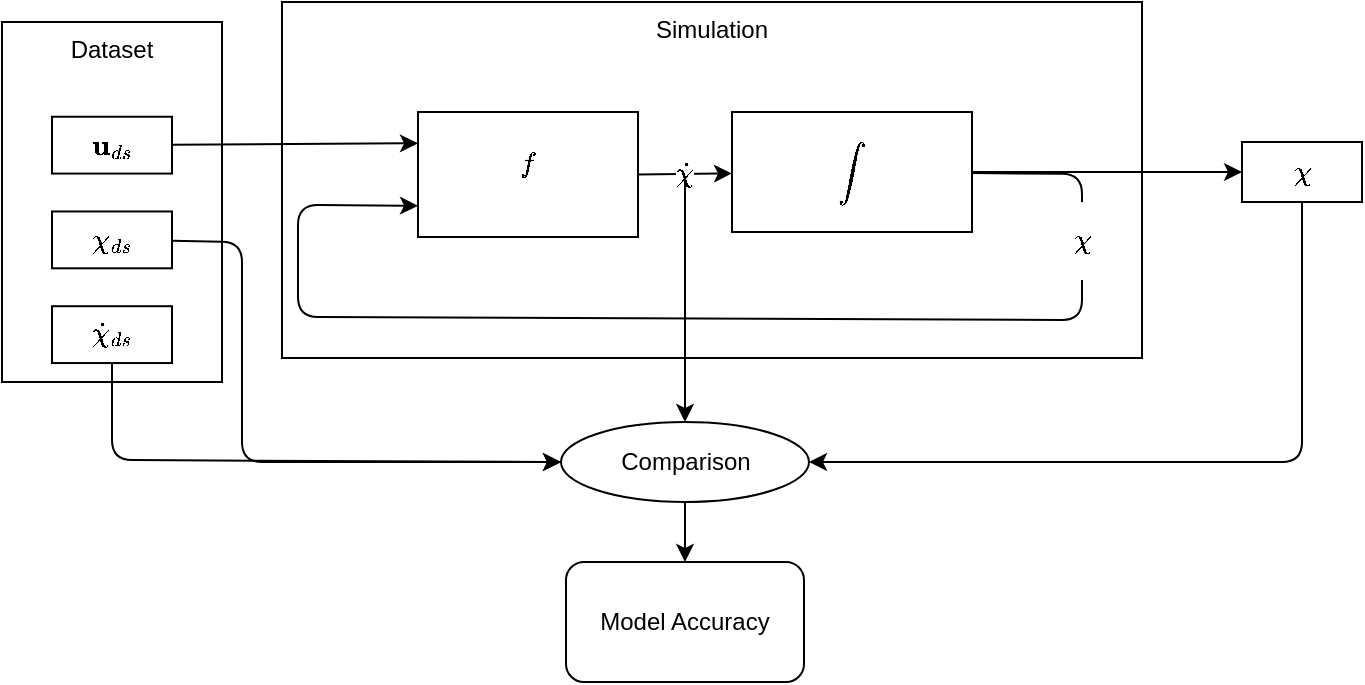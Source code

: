 <mxfile>
    <diagram id="PJ49piRm-pktgj8cM1FV" name="Page-1">
        <mxGraphModel dx="926" dy="488" grid="1" gridSize="10" guides="1" tooltips="1" connect="1" arrows="1" fold="1" page="1" pageScale="1" pageWidth="850" pageHeight="1100" math="1" shadow="0">
            <root>
                <mxCell id="0"/>
                <mxCell id="1" parent="0"/>
                <mxCell id="33" value="Simulation" style="rounded=0;whiteSpace=wrap;html=1;verticalAlign=top;" parent="1" vertex="1">
                    <mxGeometry x="140" y="1" width="430" height="178" as="geometry"/>
                </mxCell>
                <mxCell id="14" value="" style="group" parent="1" vertex="1" connectable="0">
                    <mxGeometry y="11" width="110" height="180" as="geometry"/>
                </mxCell>
                <mxCell id="13" value="Dataset" style="rounded=0;whiteSpace=wrap;html=1;verticalAlign=top;" parent="14" vertex="1">
                    <mxGeometry width="110" height="180" as="geometry"/>
                </mxCell>
                <mxCell id="3" value="$${\chi}_{ds}$$" style="rounded=0;whiteSpace=wrap;html=1;" parent="14" vertex="1">
                    <mxGeometry x="25" y="94.737" width="60" height="28.421" as="geometry"/>
                </mxCell>
                <mxCell id="7" value="$$\mathbf{u}_{ds}$$" style="rounded=0;whiteSpace=wrap;html=1;" parent="14" vertex="1">
                    <mxGeometry x="25" y="47.368" width="60" height="28.421" as="geometry"/>
                </mxCell>
                <mxCell id="8" value="$$\dot{{\chi}}_{ds}$$" style="rounded=0;whiteSpace=wrap;html=1;" parent="14" vertex="1">
                    <mxGeometry x="25" y="142.105" width="60" height="28.421" as="geometry"/>
                </mxCell>
                <mxCell id="15" value="$$f$$" style="rounded=0;whiteSpace=wrap;html=1;verticalAlign=top;" parent="1" vertex="1">
                    <mxGeometry x="208" y="56" width="110" height="62.5" as="geometry"/>
                </mxCell>
                <mxCell id="23" value="&lt;span style=&quot;color: rgb(0, 0, 0); font-family: Helvetica; font-size: 12px; font-style: normal; font-variant-ligatures: normal; font-variant-caps: normal; font-weight: 400; letter-spacing: normal; orphans: 2; text-align: center; text-indent: 0px; text-transform: none; widows: 2; word-spacing: 0px; -webkit-text-stroke-width: 0px; background-color: rgb(251, 251, 251); text-decoration-thickness: initial; text-decoration-style: initial; text-decoration-color: initial; float: none; display: inline !important;&quot;&gt;$$\dot{{\chi}}$$&lt;/span&gt;" style="edgeStyle=none;html=1;exitX=1;exitY=0.5;exitDx=0;exitDy=0;" parent="1" source="15" target="17" edge="1">
                    <mxGeometry relative="1" as="geometry">
                        <mxPoint x="508" y="89.057" as="sourcePoint"/>
                    </mxGeometry>
                </mxCell>
                <mxCell id="25" value="&lt;span style=&quot;color: rgb(0, 0, 0); font-family: Helvetica; font-size: 12px; font-style: normal; font-variant-ligatures: normal; font-variant-caps: normal; font-weight: 400; letter-spacing: normal; orphans: 2; text-align: center; text-indent: 0px; text-transform: none; widows: 2; word-spacing: 0px; -webkit-text-stroke-width: 0px; background-color: rgb(251, 251, 251); text-decoration-thickness: initial; text-decoration-style: initial; text-decoration-color: initial; float: none; display: inline !important;&quot;&gt;$${\chi}$$&lt;/span&gt;" style="edgeStyle=none;html=1;entryX=0;entryY=0.75;entryDx=0;entryDy=0;" parent="1" source="17" target="15" edge="1">
                    <mxGeometry x="-0.723" relative="1" as="geometry">
                        <mxPoint x="688" y="138.5" as="targetPoint"/>
                        <Array as="points">
                            <mxPoint x="540" y="87"/>
                            <mxPoint x="540" y="160"/>
                            <mxPoint x="148" y="158.5"/>
                            <mxPoint x="148" y="102.5"/>
                        </Array>
                        <mxPoint as="offset"/>
                    </mxGeometry>
                </mxCell>
                <mxCell id="17" value="$$\int$$" style="rounded=0;whiteSpace=wrap;html=1;" parent="1" vertex="1">
                    <mxGeometry x="365" y="56" width="120" height="60" as="geometry"/>
                </mxCell>
                <mxCell id="36" value="" style="edgeStyle=none;html=1;startArrow=classic;startFill=1;endArrow=none;endFill=0;" parent="1" source="34" target="17" edge="1">
                    <mxGeometry relative="1" as="geometry"/>
                </mxCell>
                <mxCell id="40" style="edgeStyle=none;html=1;entryX=1;entryY=0.5;entryDx=0;entryDy=0;" parent="1" source="34" target="39" edge="1">
                    <mxGeometry relative="1" as="geometry">
                        <Array as="points">
                            <mxPoint x="650" y="231"/>
                        </Array>
                    </mxGeometry>
                </mxCell>
                <mxCell id="34" value="$${\chi}$$" style="rounded=0;whiteSpace=wrap;html=1;" parent="1" vertex="1">
                    <mxGeometry x="620" y="71" width="60" height="30" as="geometry"/>
                </mxCell>
                <mxCell id="37" style="edgeStyle=none;html=1;entryX=0;entryY=0.25;entryDx=0;entryDy=0;" parent="1" source="7" target="15" edge="1">
                    <mxGeometry relative="1" as="geometry"/>
                </mxCell>
                <mxCell id="43" value="" style="edgeStyle=none;html=1;" parent="1" source="39" target="42" edge="1">
                    <mxGeometry relative="1" as="geometry"/>
                </mxCell>
                <mxCell id="44" style="edgeStyle=none;html=1;endArrow=none;endFill=0;startArrow=classic;startFill=1;" edge="1" parent="1" source="39">
                    <mxGeometry relative="1" as="geometry">
                        <mxPoint x="341.5" y="90" as="targetPoint"/>
                    </mxGeometry>
                </mxCell>
                <mxCell id="39" value="Comparison" style="ellipse;whiteSpace=wrap;html=1;" parent="1" vertex="1">
                    <mxGeometry x="279.5" y="211" width="124" height="40" as="geometry"/>
                </mxCell>
                <mxCell id="41" style="edgeStyle=none;html=1;entryX=0;entryY=0.5;entryDx=0;entryDy=0;" parent="1" source="3" target="39" edge="1">
                    <mxGeometry relative="1" as="geometry">
                        <Array as="points">
                            <mxPoint x="120" y="121"/>
                            <mxPoint x="120" y="231"/>
                        </Array>
                    </mxGeometry>
                </mxCell>
                <mxCell id="42" value="Model Accuracy" style="rounded=1;whiteSpace=wrap;html=1;" parent="1" vertex="1">
                    <mxGeometry x="282" y="281" width="119" height="60" as="geometry"/>
                </mxCell>
                <mxCell id="45" style="edgeStyle=none;html=1;entryX=0;entryY=0.5;entryDx=0;entryDy=0;startArrow=none;startFill=0;endArrow=classic;endFill=1;" edge="1" parent="1" source="8" target="39">
                    <mxGeometry relative="1" as="geometry">
                        <Array as="points">
                            <mxPoint x="55" y="230"/>
                        </Array>
                    </mxGeometry>
                </mxCell>
            </root>
        </mxGraphModel>
    </diagram>
</mxfile>